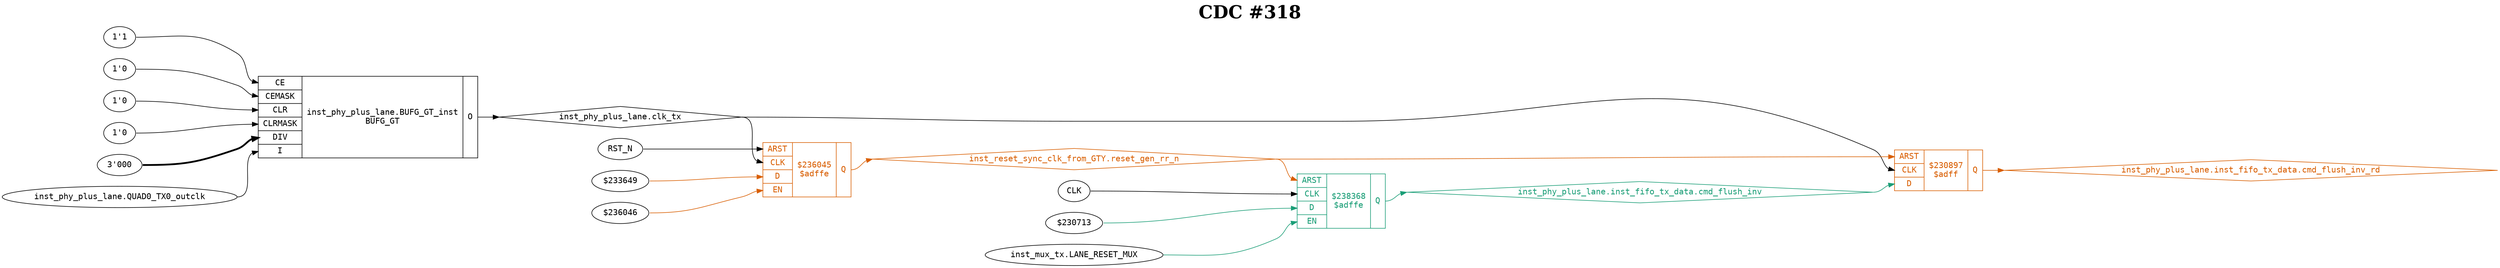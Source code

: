 digraph "spacefibre_light_top" {
label=<<b>CDC #318</b>>;
labelloc="t"
fontsize="30"
node ["fontname"="Courier"]
edge ["fontname"="Courier"]
rankdir="LR";
remincross=true;
n1 [ shape=diamond, label="inst_phy_plus_lane.clk_tx", color="black", fontcolor="black", href="/src/module_phy_plus_lane/phy_plus_lane.vhd#651" ];
n2 [ shape=diamond, label="inst_phy_plus_lane.inst_fifo_tx_data.cmd_flush_inv", colorscheme="dark28", color="1", fontcolor="1", href="/src/ip/fifo_dc/fifo_dc.vhd#112" ];
n3 [ shape=diamond, label="inst_phy_plus_lane.inst_fifo_tx_data.cmd_flush_inv_rd", colorscheme="dark28", color="2", fontcolor="2", href="/src/ip/fifo_dc/fifo_dc.vhd#114" ];
n4 [ shape=diamond, label="inst_reset_sync_clk_from_GTY.reset_gen_rr_n", colorscheme="dark28", color="2", fontcolor="2", href="/src/ip_spacefibre_light_top/reset_gen.vhd#46" ];
{ rank="source";}
{ rank="sink";}
v0 [ label="RST_N" ];
v1 [ label="$233649" ];
v2 [ label="$236046" ];
c10 [ shape=record, label="{{<p5> ARST|<p6> CLK|<p7> D|<p8> EN}|$236045\n$adffe|{<p9> Q}}", colorscheme="dark28", color="2", fontcolor="2" , href="/src/ip_spacefibre_light_top/reset_gen.vhd#56"  ];
v3 [ label="CLK" ];
v4 [ label="$230713" ];
v5 [ label="inst_mux_tx.LANE_RESET_MUX" ];
c11 [ shape=record, label="{{<p5> ARST|<p6> CLK|<p7> D|<p8> EN}|$238368\n$adffe|{<p9> Q}}", colorscheme="dark28", color="1", fontcolor="1" , href="/src/ip/fifo_dc/fifo_dc.vhd#440"  ];
c12 [ shape=record, label="{{<p5> ARST|<p6> CLK|<p7> D}|$230897\n$adff|{<p9> Q}}", colorscheme="dark28", color="2", fontcolor="2" , href="/src/ip/fifo_dc/fifo_dc.vhd#321"  ];
v6 [ label="1'1" ];
v7 [ label="1'0" ];
v8 [ label="1'0" ];
v9 [ label="1'0" ];
v10 [ label="3'000" ];
v11 [ label="inst_phy_plus_lane.QUAD0_TX0_outclk" ];
c20 [ shape=record, label="{{<p13> CE|<p14> CEMASK|<p15> CLR|<p16> CLRMASK|<p17> DIV|<p18> I}|inst_phy_plus_lane.BUFG_GT_inst\nBUFG_GT|{<p19> O}}", href="/src/module_phy_plus_lane/phy_plus_lane.vhd#997"  ];
c20:p19:e -> n1:w [color="black", fontcolor="black", label=""];
n1:e -> c10:p6:w [color="black", fontcolor="black", label=""];
n1:e -> c12:p6:w [color="black", fontcolor="black", label=""];
c11:p9:e -> n2:w [colorscheme="dark28", color="1", fontcolor="1", label=""];
n2:e -> c12:p7:w [colorscheme="dark28", color="1", fontcolor="1", label=""];
c12:p9:e -> n3:w [colorscheme="dark28", color="2", fontcolor="2", label=""];
c10:p9:e -> n4:w [colorscheme="dark28", color="2", fontcolor="2", label=""];
n4:e -> c11:p5:w [colorscheme="dark28", color="2", fontcolor="2", label=""];
n4:e -> c12:p5:w [colorscheme="dark28", color="2", fontcolor="2", label=""];
v0:e -> c10:p5:w [color="black", fontcolor="black", label=""];
v1:e -> c10:p7:w [colorscheme="dark28", color="2", fontcolor="2", label=""];
v10:e -> c20:p17:w [color="black", fontcolor="black", style="setlinewidth(3)", label=""];
v11:e -> c20:p18:w [color="black", fontcolor="black", label=""];
v2:e -> c10:p8:w [colorscheme="dark28", color="2", fontcolor="2", label=""];
v3:e -> c11:p6:w [color="black", fontcolor="black", label=""];
v4:e -> c11:p7:w [colorscheme="dark28", color="1", fontcolor="1", label=""];
v5:e -> c11:p8:w [colorscheme="dark28", color="1", fontcolor="1", label=""];
v6:e -> c20:p13:w [color="black", fontcolor="black", label=""];
v7:e -> c20:p14:w [color="black", fontcolor="black", label=""];
v8:e -> c20:p15:w [color="black", fontcolor="black", label=""];
v9:e -> c20:p16:w [color="black", fontcolor="black", label=""];
}
